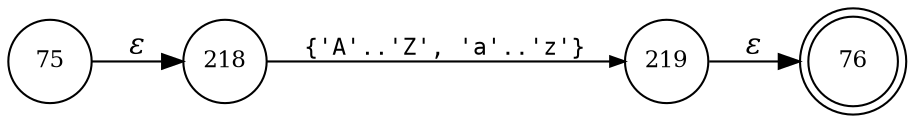 digraph ATN {
rankdir=LR;
s76[fontsize=11, label="76", shape=doublecircle, fixedsize=true, width=.6];
s218[fontsize=11,label="218", shape=circle, fixedsize=true, width=.55, peripheries=1];
s75[fontsize=11,label="75", shape=circle, fixedsize=true, width=.55, peripheries=1];
s219[fontsize=11,label="219", shape=circle, fixedsize=true, width=.55, peripheries=1];
s75 -> s218 [fontname="Times-Italic", label="&epsilon;"];
s218 -> s219 [fontsize=11, fontname="Courier", arrowsize=.7, label = "{'A'..'Z', 'a'..'z'}", arrowhead = normal];
s219 -> s76 [fontname="Times-Italic", label="&epsilon;"];
}